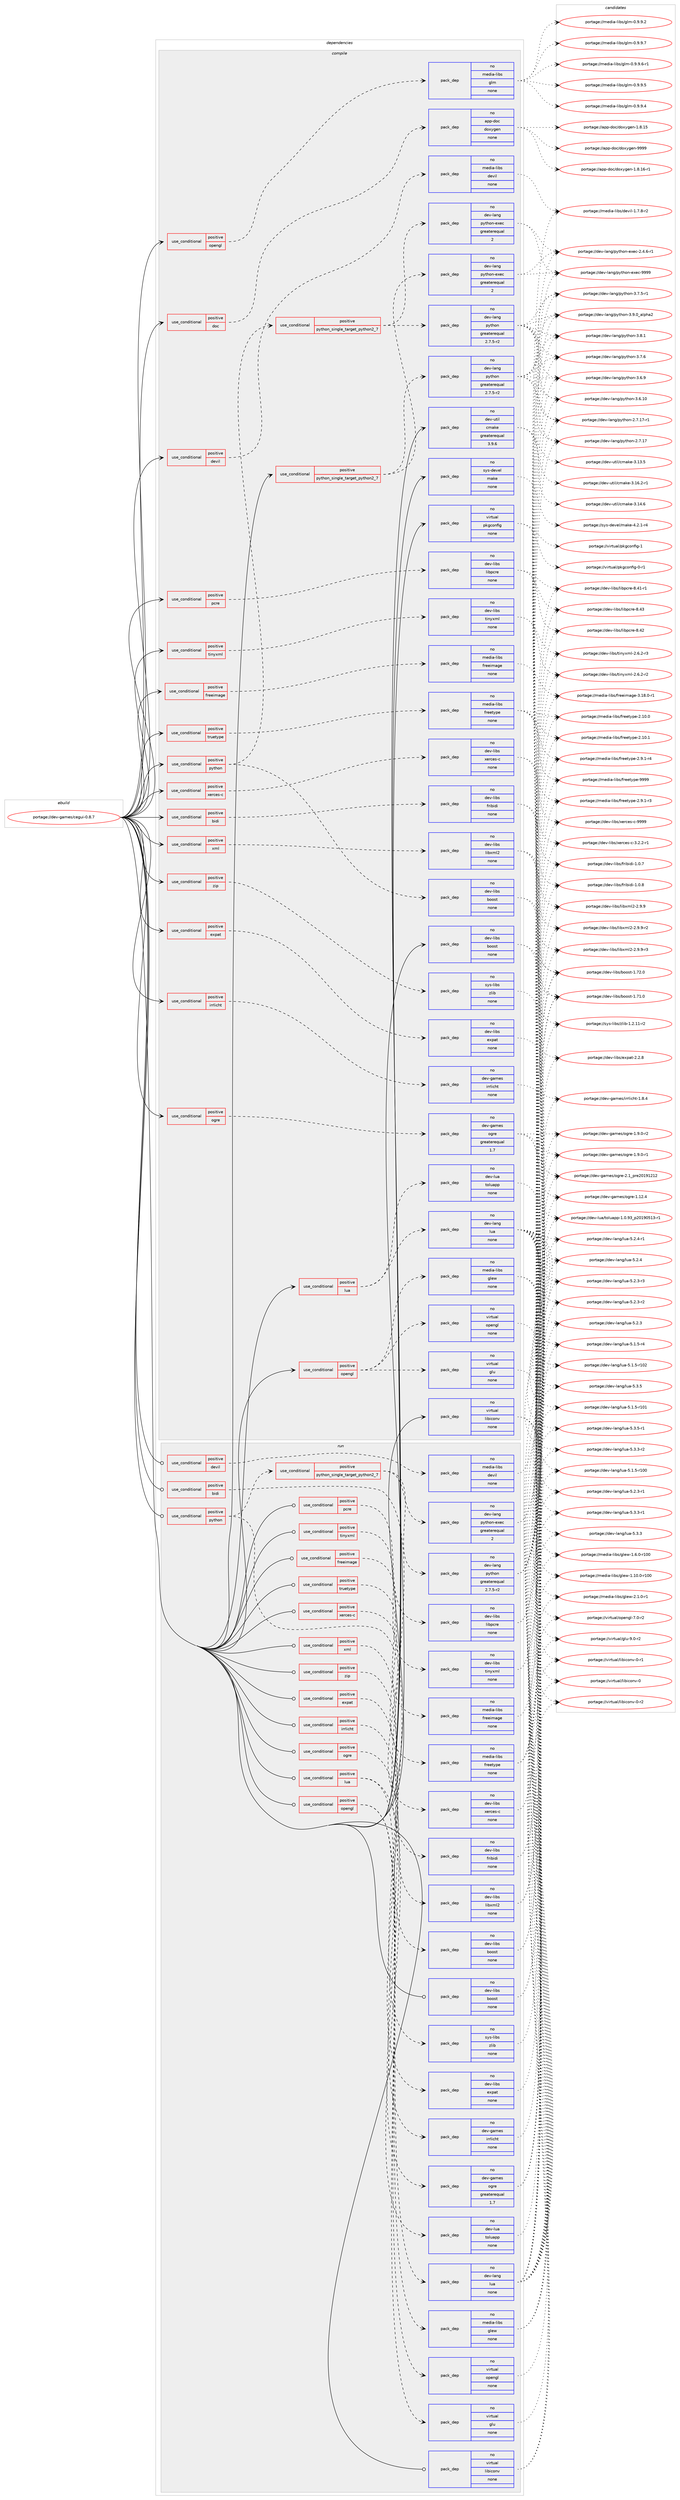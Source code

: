 digraph prolog {

# *************
# Graph options
# *************

newrank=true;
concentrate=true;
compound=true;
graph [rankdir=LR,fontname=Helvetica,fontsize=10,ranksep=1.5];#, ranksep=2.5, nodesep=0.2];
edge  [arrowhead=vee];
node  [fontname=Helvetica,fontsize=10];

# **********
# The ebuild
# **********

subgraph cluster_leftcol {
color=gray;
label=<<i>ebuild</i>>;
id [label="portage://dev-games/cegui-0.8.7", color=red, width=4, href="../dev-games/cegui-0.8.7.svg"];
}

# ****************
# The dependencies
# ****************

subgraph cluster_midcol {
color=gray;
label=<<i>dependencies</i>>;
subgraph cluster_compile {
fillcolor="#eeeeee";
style=filled;
label=<<i>compile</i>>;
subgraph cond135546 {
dependency574542 [label=<<TABLE BORDER="0" CELLBORDER="1" CELLSPACING="0" CELLPADDING="4"><TR><TD ROWSPAN="3" CELLPADDING="10">use_conditional</TD></TR><TR><TD>positive</TD></TR><TR><TD>bidi</TD></TR></TABLE>>, shape=none, color=red];
subgraph pack431849 {
dependency574543 [label=<<TABLE BORDER="0" CELLBORDER="1" CELLSPACING="0" CELLPADDING="4" WIDTH="220"><TR><TD ROWSPAN="6" CELLPADDING="30">pack_dep</TD></TR><TR><TD WIDTH="110">no</TD></TR><TR><TD>dev-libs</TD></TR><TR><TD>fribidi</TD></TR><TR><TD>none</TD></TR><TR><TD></TD></TR></TABLE>>, shape=none, color=blue];
}
dependency574542:e -> dependency574543:w [weight=20,style="dashed",arrowhead="vee"];
}
id:e -> dependency574542:w [weight=20,style="solid",arrowhead="vee"];
subgraph cond135547 {
dependency574544 [label=<<TABLE BORDER="0" CELLBORDER="1" CELLSPACING="0" CELLPADDING="4"><TR><TD ROWSPAN="3" CELLPADDING="10">use_conditional</TD></TR><TR><TD>positive</TD></TR><TR><TD>devil</TD></TR></TABLE>>, shape=none, color=red];
subgraph pack431850 {
dependency574545 [label=<<TABLE BORDER="0" CELLBORDER="1" CELLSPACING="0" CELLPADDING="4" WIDTH="220"><TR><TD ROWSPAN="6" CELLPADDING="30">pack_dep</TD></TR><TR><TD WIDTH="110">no</TD></TR><TR><TD>media-libs</TD></TR><TR><TD>devil</TD></TR><TR><TD>none</TD></TR><TR><TD></TD></TR></TABLE>>, shape=none, color=blue];
}
dependency574544:e -> dependency574545:w [weight=20,style="dashed",arrowhead="vee"];
}
id:e -> dependency574544:w [weight=20,style="solid",arrowhead="vee"];
subgraph cond135548 {
dependency574546 [label=<<TABLE BORDER="0" CELLBORDER="1" CELLSPACING="0" CELLPADDING="4"><TR><TD ROWSPAN="3" CELLPADDING="10">use_conditional</TD></TR><TR><TD>positive</TD></TR><TR><TD>doc</TD></TR></TABLE>>, shape=none, color=red];
subgraph pack431851 {
dependency574547 [label=<<TABLE BORDER="0" CELLBORDER="1" CELLSPACING="0" CELLPADDING="4" WIDTH="220"><TR><TD ROWSPAN="6" CELLPADDING="30">pack_dep</TD></TR><TR><TD WIDTH="110">no</TD></TR><TR><TD>app-doc</TD></TR><TR><TD>doxygen</TD></TR><TR><TD>none</TD></TR><TR><TD></TD></TR></TABLE>>, shape=none, color=blue];
}
dependency574546:e -> dependency574547:w [weight=20,style="dashed",arrowhead="vee"];
}
id:e -> dependency574546:w [weight=20,style="solid",arrowhead="vee"];
subgraph cond135549 {
dependency574548 [label=<<TABLE BORDER="0" CELLBORDER="1" CELLSPACING="0" CELLPADDING="4"><TR><TD ROWSPAN="3" CELLPADDING="10">use_conditional</TD></TR><TR><TD>positive</TD></TR><TR><TD>expat</TD></TR></TABLE>>, shape=none, color=red];
subgraph pack431852 {
dependency574549 [label=<<TABLE BORDER="0" CELLBORDER="1" CELLSPACING="0" CELLPADDING="4" WIDTH="220"><TR><TD ROWSPAN="6" CELLPADDING="30">pack_dep</TD></TR><TR><TD WIDTH="110">no</TD></TR><TR><TD>dev-libs</TD></TR><TR><TD>expat</TD></TR><TR><TD>none</TD></TR><TR><TD></TD></TR></TABLE>>, shape=none, color=blue];
}
dependency574548:e -> dependency574549:w [weight=20,style="dashed",arrowhead="vee"];
}
id:e -> dependency574548:w [weight=20,style="solid",arrowhead="vee"];
subgraph cond135550 {
dependency574550 [label=<<TABLE BORDER="0" CELLBORDER="1" CELLSPACING="0" CELLPADDING="4"><TR><TD ROWSPAN="3" CELLPADDING="10">use_conditional</TD></TR><TR><TD>positive</TD></TR><TR><TD>freeimage</TD></TR></TABLE>>, shape=none, color=red];
subgraph pack431853 {
dependency574551 [label=<<TABLE BORDER="0" CELLBORDER="1" CELLSPACING="0" CELLPADDING="4" WIDTH="220"><TR><TD ROWSPAN="6" CELLPADDING="30">pack_dep</TD></TR><TR><TD WIDTH="110">no</TD></TR><TR><TD>media-libs</TD></TR><TR><TD>freeimage</TD></TR><TR><TD>none</TD></TR><TR><TD></TD></TR></TABLE>>, shape=none, color=blue];
}
dependency574550:e -> dependency574551:w [weight=20,style="dashed",arrowhead="vee"];
}
id:e -> dependency574550:w [weight=20,style="solid",arrowhead="vee"];
subgraph cond135551 {
dependency574552 [label=<<TABLE BORDER="0" CELLBORDER="1" CELLSPACING="0" CELLPADDING="4"><TR><TD ROWSPAN="3" CELLPADDING="10">use_conditional</TD></TR><TR><TD>positive</TD></TR><TR><TD>irrlicht</TD></TR></TABLE>>, shape=none, color=red];
subgraph pack431854 {
dependency574553 [label=<<TABLE BORDER="0" CELLBORDER="1" CELLSPACING="0" CELLPADDING="4" WIDTH="220"><TR><TD ROWSPAN="6" CELLPADDING="30">pack_dep</TD></TR><TR><TD WIDTH="110">no</TD></TR><TR><TD>dev-games</TD></TR><TR><TD>irrlicht</TD></TR><TR><TD>none</TD></TR><TR><TD></TD></TR></TABLE>>, shape=none, color=blue];
}
dependency574552:e -> dependency574553:w [weight=20,style="dashed",arrowhead="vee"];
}
id:e -> dependency574552:w [weight=20,style="solid",arrowhead="vee"];
subgraph cond135552 {
dependency574554 [label=<<TABLE BORDER="0" CELLBORDER="1" CELLSPACING="0" CELLPADDING="4"><TR><TD ROWSPAN="3" CELLPADDING="10">use_conditional</TD></TR><TR><TD>positive</TD></TR><TR><TD>lua</TD></TR></TABLE>>, shape=none, color=red];
subgraph pack431855 {
dependency574555 [label=<<TABLE BORDER="0" CELLBORDER="1" CELLSPACING="0" CELLPADDING="4" WIDTH="220"><TR><TD ROWSPAN="6" CELLPADDING="30">pack_dep</TD></TR><TR><TD WIDTH="110">no</TD></TR><TR><TD>dev-lang</TD></TR><TR><TD>lua</TD></TR><TR><TD>none</TD></TR><TR><TD></TD></TR></TABLE>>, shape=none, color=blue];
}
dependency574554:e -> dependency574555:w [weight=20,style="dashed",arrowhead="vee"];
subgraph pack431856 {
dependency574556 [label=<<TABLE BORDER="0" CELLBORDER="1" CELLSPACING="0" CELLPADDING="4" WIDTH="220"><TR><TD ROWSPAN="6" CELLPADDING="30">pack_dep</TD></TR><TR><TD WIDTH="110">no</TD></TR><TR><TD>dev-lua</TD></TR><TR><TD>toluapp</TD></TR><TR><TD>none</TD></TR><TR><TD></TD></TR></TABLE>>, shape=none, color=blue];
}
dependency574554:e -> dependency574556:w [weight=20,style="dashed",arrowhead="vee"];
}
id:e -> dependency574554:w [weight=20,style="solid",arrowhead="vee"];
subgraph cond135553 {
dependency574557 [label=<<TABLE BORDER="0" CELLBORDER="1" CELLSPACING="0" CELLPADDING="4"><TR><TD ROWSPAN="3" CELLPADDING="10">use_conditional</TD></TR><TR><TD>positive</TD></TR><TR><TD>ogre</TD></TR></TABLE>>, shape=none, color=red];
subgraph pack431857 {
dependency574558 [label=<<TABLE BORDER="0" CELLBORDER="1" CELLSPACING="0" CELLPADDING="4" WIDTH="220"><TR><TD ROWSPAN="6" CELLPADDING="30">pack_dep</TD></TR><TR><TD WIDTH="110">no</TD></TR><TR><TD>dev-games</TD></TR><TR><TD>ogre</TD></TR><TR><TD>greaterequal</TD></TR><TR><TD>1.7</TD></TR></TABLE>>, shape=none, color=blue];
}
dependency574557:e -> dependency574558:w [weight=20,style="dashed",arrowhead="vee"];
}
id:e -> dependency574557:w [weight=20,style="solid",arrowhead="vee"];
subgraph cond135554 {
dependency574559 [label=<<TABLE BORDER="0" CELLBORDER="1" CELLSPACING="0" CELLPADDING="4"><TR><TD ROWSPAN="3" CELLPADDING="10">use_conditional</TD></TR><TR><TD>positive</TD></TR><TR><TD>opengl</TD></TR></TABLE>>, shape=none, color=red];
subgraph pack431858 {
dependency574560 [label=<<TABLE BORDER="0" CELLBORDER="1" CELLSPACING="0" CELLPADDING="4" WIDTH="220"><TR><TD ROWSPAN="6" CELLPADDING="30">pack_dep</TD></TR><TR><TD WIDTH="110">no</TD></TR><TR><TD>media-libs</TD></TR><TR><TD>glm</TD></TR><TR><TD>none</TD></TR><TR><TD></TD></TR></TABLE>>, shape=none, color=blue];
}
dependency574559:e -> dependency574560:w [weight=20,style="dashed",arrowhead="vee"];
}
id:e -> dependency574559:w [weight=20,style="solid",arrowhead="vee"];
subgraph cond135555 {
dependency574561 [label=<<TABLE BORDER="0" CELLBORDER="1" CELLSPACING="0" CELLPADDING="4"><TR><TD ROWSPAN="3" CELLPADDING="10">use_conditional</TD></TR><TR><TD>positive</TD></TR><TR><TD>opengl</TD></TR></TABLE>>, shape=none, color=red];
subgraph pack431859 {
dependency574562 [label=<<TABLE BORDER="0" CELLBORDER="1" CELLSPACING="0" CELLPADDING="4" WIDTH="220"><TR><TD ROWSPAN="6" CELLPADDING="30">pack_dep</TD></TR><TR><TD WIDTH="110">no</TD></TR><TR><TD>virtual</TD></TR><TR><TD>opengl</TD></TR><TR><TD>none</TD></TR><TR><TD></TD></TR></TABLE>>, shape=none, color=blue];
}
dependency574561:e -> dependency574562:w [weight=20,style="dashed",arrowhead="vee"];
subgraph pack431860 {
dependency574563 [label=<<TABLE BORDER="0" CELLBORDER="1" CELLSPACING="0" CELLPADDING="4" WIDTH="220"><TR><TD ROWSPAN="6" CELLPADDING="30">pack_dep</TD></TR><TR><TD WIDTH="110">no</TD></TR><TR><TD>virtual</TD></TR><TR><TD>glu</TD></TR><TR><TD>none</TD></TR><TR><TD></TD></TR></TABLE>>, shape=none, color=blue];
}
dependency574561:e -> dependency574563:w [weight=20,style="dashed",arrowhead="vee"];
subgraph pack431861 {
dependency574564 [label=<<TABLE BORDER="0" CELLBORDER="1" CELLSPACING="0" CELLPADDING="4" WIDTH="220"><TR><TD ROWSPAN="6" CELLPADDING="30">pack_dep</TD></TR><TR><TD WIDTH="110">no</TD></TR><TR><TD>media-libs</TD></TR><TR><TD>glew</TD></TR><TR><TD>none</TD></TR><TR><TD></TD></TR></TABLE>>, shape=none, color=blue];
}
dependency574561:e -> dependency574564:w [weight=20,style="dashed",arrowhead="vee"];
}
id:e -> dependency574561:w [weight=20,style="solid",arrowhead="vee"];
subgraph cond135556 {
dependency574565 [label=<<TABLE BORDER="0" CELLBORDER="1" CELLSPACING="0" CELLPADDING="4"><TR><TD ROWSPAN="3" CELLPADDING="10">use_conditional</TD></TR><TR><TD>positive</TD></TR><TR><TD>pcre</TD></TR></TABLE>>, shape=none, color=red];
subgraph pack431862 {
dependency574566 [label=<<TABLE BORDER="0" CELLBORDER="1" CELLSPACING="0" CELLPADDING="4" WIDTH="220"><TR><TD ROWSPAN="6" CELLPADDING="30">pack_dep</TD></TR><TR><TD WIDTH="110">no</TD></TR><TR><TD>dev-libs</TD></TR><TR><TD>libpcre</TD></TR><TR><TD>none</TD></TR><TR><TD></TD></TR></TABLE>>, shape=none, color=blue];
}
dependency574565:e -> dependency574566:w [weight=20,style="dashed",arrowhead="vee"];
}
id:e -> dependency574565:w [weight=20,style="solid",arrowhead="vee"];
subgraph cond135557 {
dependency574567 [label=<<TABLE BORDER="0" CELLBORDER="1" CELLSPACING="0" CELLPADDING="4"><TR><TD ROWSPAN="3" CELLPADDING="10">use_conditional</TD></TR><TR><TD>positive</TD></TR><TR><TD>python</TD></TR></TABLE>>, shape=none, color=red];
subgraph cond135558 {
dependency574568 [label=<<TABLE BORDER="0" CELLBORDER="1" CELLSPACING="0" CELLPADDING="4"><TR><TD ROWSPAN="3" CELLPADDING="10">use_conditional</TD></TR><TR><TD>positive</TD></TR><TR><TD>python_single_target_python2_7</TD></TR></TABLE>>, shape=none, color=red];
subgraph pack431863 {
dependency574569 [label=<<TABLE BORDER="0" CELLBORDER="1" CELLSPACING="0" CELLPADDING="4" WIDTH="220"><TR><TD ROWSPAN="6" CELLPADDING="30">pack_dep</TD></TR><TR><TD WIDTH="110">no</TD></TR><TR><TD>dev-lang</TD></TR><TR><TD>python</TD></TR><TR><TD>greaterequal</TD></TR><TR><TD>2.7.5-r2</TD></TR></TABLE>>, shape=none, color=blue];
}
dependency574568:e -> dependency574569:w [weight=20,style="dashed",arrowhead="vee"];
subgraph pack431864 {
dependency574570 [label=<<TABLE BORDER="0" CELLBORDER="1" CELLSPACING="0" CELLPADDING="4" WIDTH="220"><TR><TD ROWSPAN="6" CELLPADDING="30">pack_dep</TD></TR><TR><TD WIDTH="110">no</TD></TR><TR><TD>dev-lang</TD></TR><TR><TD>python-exec</TD></TR><TR><TD>greaterequal</TD></TR><TR><TD>2</TD></TR></TABLE>>, shape=none, color=blue];
}
dependency574568:e -> dependency574570:w [weight=20,style="dashed",arrowhead="vee"];
}
dependency574567:e -> dependency574568:w [weight=20,style="dashed",arrowhead="vee"];
subgraph pack431865 {
dependency574571 [label=<<TABLE BORDER="0" CELLBORDER="1" CELLSPACING="0" CELLPADDING="4" WIDTH="220"><TR><TD ROWSPAN="6" CELLPADDING="30">pack_dep</TD></TR><TR><TD WIDTH="110">no</TD></TR><TR><TD>dev-libs</TD></TR><TR><TD>boost</TD></TR><TR><TD>none</TD></TR><TR><TD></TD></TR></TABLE>>, shape=none, color=blue];
}
dependency574567:e -> dependency574571:w [weight=20,style="dashed",arrowhead="vee"];
}
id:e -> dependency574567:w [weight=20,style="solid",arrowhead="vee"];
subgraph cond135559 {
dependency574572 [label=<<TABLE BORDER="0" CELLBORDER="1" CELLSPACING="0" CELLPADDING="4"><TR><TD ROWSPAN="3" CELLPADDING="10">use_conditional</TD></TR><TR><TD>positive</TD></TR><TR><TD>python_single_target_python2_7</TD></TR></TABLE>>, shape=none, color=red];
subgraph pack431866 {
dependency574573 [label=<<TABLE BORDER="0" CELLBORDER="1" CELLSPACING="0" CELLPADDING="4" WIDTH="220"><TR><TD ROWSPAN="6" CELLPADDING="30">pack_dep</TD></TR><TR><TD WIDTH="110">no</TD></TR><TR><TD>dev-lang</TD></TR><TR><TD>python</TD></TR><TR><TD>greaterequal</TD></TR><TR><TD>2.7.5-r2</TD></TR></TABLE>>, shape=none, color=blue];
}
dependency574572:e -> dependency574573:w [weight=20,style="dashed",arrowhead="vee"];
subgraph pack431867 {
dependency574574 [label=<<TABLE BORDER="0" CELLBORDER="1" CELLSPACING="0" CELLPADDING="4" WIDTH="220"><TR><TD ROWSPAN="6" CELLPADDING="30">pack_dep</TD></TR><TR><TD WIDTH="110">no</TD></TR><TR><TD>dev-lang</TD></TR><TR><TD>python-exec</TD></TR><TR><TD>greaterequal</TD></TR><TR><TD>2</TD></TR></TABLE>>, shape=none, color=blue];
}
dependency574572:e -> dependency574574:w [weight=20,style="dashed",arrowhead="vee"];
}
id:e -> dependency574572:w [weight=20,style="solid",arrowhead="vee"];
subgraph cond135560 {
dependency574575 [label=<<TABLE BORDER="0" CELLBORDER="1" CELLSPACING="0" CELLPADDING="4"><TR><TD ROWSPAN="3" CELLPADDING="10">use_conditional</TD></TR><TR><TD>positive</TD></TR><TR><TD>tinyxml</TD></TR></TABLE>>, shape=none, color=red];
subgraph pack431868 {
dependency574576 [label=<<TABLE BORDER="0" CELLBORDER="1" CELLSPACING="0" CELLPADDING="4" WIDTH="220"><TR><TD ROWSPAN="6" CELLPADDING="30">pack_dep</TD></TR><TR><TD WIDTH="110">no</TD></TR><TR><TD>dev-libs</TD></TR><TR><TD>tinyxml</TD></TR><TR><TD>none</TD></TR><TR><TD></TD></TR></TABLE>>, shape=none, color=blue];
}
dependency574575:e -> dependency574576:w [weight=20,style="dashed",arrowhead="vee"];
}
id:e -> dependency574575:w [weight=20,style="solid",arrowhead="vee"];
subgraph cond135561 {
dependency574577 [label=<<TABLE BORDER="0" CELLBORDER="1" CELLSPACING="0" CELLPADDING="4"><TR><TD ROWSPAN="3" CELLPADDING="10">use_conditional</TD></TR><TR><TD>positive</TD></TR><TR><TD>truetype</TD></TR></TABLE>>, shape=none, color=red];
subgraph pack431869 {
dependency574578 [label=<<TABLE BORDER="0" CELLBORDER="1" CELLSPACING="0" CELLPADDING="4" WIDTH="220"><TR><TD ROWSPAN="6" CELLPADDING="30">pack_dep</TD></TR><TR><TD WIDTH="110">no</TD></TR><TR><TD>media-libs</TD></TR><TR><TD>freetype</TD></TR><TR><TD>none</TD></TR><TR><TD></TD></TR></TABLE>>, shape=none, color=blue];
}
dependency574577:e -> dependency574578:w [weight=20,style="dashed",arrowhead="vee"];
}
id:e -> dependency574577:w [weight=20,style="solid",arrowhead="vee"];
subgraph cond135562 {
dependency574579 [label=<<TABLE BORDER="0" CELLBORDER="1" CELLSPACING="0" CELLPADDING="4"><TR><TD ROWSPAN="3" CELLPADDING="10">use_conditional</TD></TR><TR><TD>positive</TD></TR><TR><TD>xerces-c</TD></TR></TABLE>>, shape=none, color=red];
subgraph pack431870 {
dependency574580 [label=<<TABLE BORDER="0" CELLBORDER="1" CELLSPACING="0" CELLPADDING="4" WIDTH="220"><TR><TD ROWSPAN="6" CELLPADDING="30">pack_dep</TD></TR><TR><TD WIDTH="110">no</TD></TR><TR><TD>dev-libs</TD></TR><TR><TD>xerces-c</TD></TR><TR><TD>none</TD></TR><TR><TD></TD></TR></TABLE>>, shape=none, color=blue];
}
dependency574579:e -> dependency574580:w [weight=20,style="dashed",arrowhead="vee"];
}
id:e -> dependency574579:w [weight=20,style="solid",arrowhead="vee"];
subgraph cond135563 {
dependency574581 [label=<<TABLE BORDER="0" CELLBORDER="1" CELLSPACING="0" CELLPADDING="4"><TR><TD ROWSPAN="3" CELLPADDING="10">use_conditional</TD></TR><TR><TD>positive</TD></TR><TR><TD>xml</TD></TR></TABLE>>, shape=none, color=red];
subgraph pack431871 {
dependency574582 [label=<<TABLE BORDER="0" CELLBORDER="1" CELLSPACING="0" CELLPADDING="4" WIDTH="220"><TR><TD ROWSPAN="6" CELLPADDING="30">pack_dep</TD></TR><TR><TD WIDTH="110">no</TD></TR><TR><TD>dev-libs</TD></TR><TR><TD>libxml2</TD></TR><TR><TD>none</TD></TR><TR><TD></TD></TR></TABLE>>, shape=none, color=blue];
}
dependency574581:e -> dependency574582:w [weight=20,style="dashed",arrowhead="vee"];
}
id:e -> dependency574581:w [weight=20,style="solid",arrowhead="vee"];
subgraph cond135564 {
dependency574583 [label=<<TABLE BORDER="0" CELLBORDER="1" CELLSPACING="0" CELLPADDING="4"><TR><TD ROWSPAN="3" CELLPADDING="10">use_conditional</TD></TR><TR><TD>positive</TD></TR><TR><TD>zip</TD></TR></TABLE>>, shape=none, color=red];
subgraph pack431872 {
dependency574584 [label=<<TABLE BORDER="0" CELLBORDER="1" CELLSPACING="0" CELLPADDING="4" WIDTH="220"><TR><TD ROWSPAN="6" CELLPADDING="30">pack_dep</TD></TR><TR><TD WIDTH="110">no</TD></TR><TR><TD>sys-libs</TD></TR><TR><TD>zlib</TD></TR><TR><TD>none</TD></TR><TR><TD></TD></TR></TABLE>>, shape=none, color=blue];
}
dependency574583:e -> dependency574584:w [weight=20,style="dashed",arrowhead="vee"];
}
id:e -> dependency574583:w [weight=20,style="solid",arrowhead="vee"];
subgraph pack431873 {
dependency574585 [label=<<TABLE BORDER="0" CELLBORDER="1" CELLSPACING="0" CELLPADDING="4" WIDTH="220"><TR><TD ROWSPAN="6" CELLPADDING="30">pack_dep</TD></TR><TR><TD WIDTH="110">no</TD></TR><TR><TD>dev-libs</TD></TR><TR><TD>boost</TD></TR><TR><TD>none</TD></TR><TR><TD></TD></TR></TABLE>>, shape=none, color=blue];
}
id:e -> dependency574585:w [weight=20,style="solid",arrowhead="vee"];
subgraph pack431874 {
dependency574586 [label=<<TABLE BORDER="0" CELLBORDER="1" CELLSPACING="0" CELLPADDING="4" WIDTH="220"><TR><TD ROWSPAN="6" CELLPADDING="30">pack_dep</TD></TR><TR><TD WIDTH="110">no</TD></TR><TR><TD>dev-util</TD></TR><TR><TD>cmake</TD></TR><TR><TD>greaterequal</TD></TR><TR><TD>3.9.6</TD></TR></TABLE>>, shape=none, color=blue];
}
id:e -> dependency574586:w [weight=20,style="solid",arrowhead="vee"];
subgraph pack431875 {
dependency574587 [label=<<TABLE BORDER="0" CELLBORDER="1" CELLSPACING="0" CELLPADDING="4" WIDTH="220"><TR><TD ROWSPAN="6" CELLPADDING="30">pack_dep</TD></TR><TR><TD WIDTH="110">no</TD></TR><TR><TD>sys-devel</TD></TR><TR><TD>make</TD></TR><TR><TD>none</TD></TR><TR><TD></TD></TR></TABLE>>, shape=none, color=blue];
}
id:e -> dependency574587:w [weight=20,style="solid",arrowhead="vee"];
subgraph pack431876 {
dependency574588 [label=<<TABLE BORDER="0" CELLBORDER="1" CELLSPACING="0" CELLPADDING="4" WIDTH="220"><TR><TD ROWSPAN="6" CELLPADDING="30">pack_dep</TD></TR><TR><TD WIDTH="110">no</TD></TR><TR><TD>virtual</TD></TR><TR><TD>libiconv</TD></TR><TR><TD>none</TD></TR><TR><TD></TD></TR></TABLE>>, shape=none, color=blue];
}
id:e -> dependency574588:w [weight=20,style="solid",arrowhead="vee"];
subgraph pack431877 {
dependency574589 [label=<<TABLE BORDER="0" CELLBORDER="1" CELLSPACING="0" CELLPADDING="4" WIDTH="220"><TR><TD ROWSPAN="6" CELLPADDING="30">pack_dep</TD></TR><TR><TD WIDTH="110">no</TD></TR><TR><TD>virtual</TD></TR><TR><TD>pkgconfig</TD></TR><TR><TD>none</TD></TR><TR><TD></TD></TR></TABLE>>, shape=none, color=blue];
}
id:e -> dependency574589:w [weight=20,style="solid",arrowhead="vee"];
}
subgraph cluster_compileandrun {
fillcolor="#eeeeee";
style=filled;
label=<<i>compile and run</i>>;
}
subgraph cluster_run {
fillcolor="#eeeeee";
style=filled;
label=<<i>run</i>>;
subgraph cond135565 {
dependency574590 [label=<<TABLE BORDER="0" CELLBORDER="1" CELLSPACING="0" CELLPADDING="4"><TR><TD ROWSPAN="3" CELLPADDING="10">use_conditional</TD></TR><TR><TD>positive</TD></TR><TR><TD>bidi</TD></TR></TABLE>>, shape=none, color=red];
subgraph pack431878 {
dependency574591 [label=<<TABLE BORDER="0" CELLBORDER="1" CELLSPACING="0" CELLPADDING="4" WIDTH="220"><TR><TD ROWSPAN="6" CELLPADDING="30">pack_dep</TD></TR><TR><TD WIDTH="110">no</TD></TR><TR><TD>dev-libs</TD></TR><TR><TD>fribidi</TD></TR><TR><TD>none</TD></TR><TR><TD></TD></TR></TABLE>>, shape=none, color=blue];
}
dependency574590:e -> dependency574591:w [weight=20,style="dashed",arrowhead="vee"];
}
id:e -> dependency574590:w [weight=20,style="solid",arrowhead="odot"];
subgraph cond135566 {
dependency574592 [label=<<TABLE BORDER="0" CELLBORDER="1" CELLSPACING="0" CELLPADDING="4"><TR><TD ROWSPAN="3" CELLPADDING="10">use_conditional</TD></TR><TR><TD>positive</TD></TR><TR><TD>devil</TD></TR></TABLE>>, shape=none, color=red];
subgraph pack431879 {
dependency574593 [label=<<TABLE BORDER="0" CELLBORDER="1" CELLSPACING="0" CELLPADDING="4" WIDTH="220"><TR><TD ROWSPAN="6" CELLPADDING="30">pack_dep</TD></TR><TR><TD WIDTH="110">no</TD></TR><TR><TD>media-libs</TD></TR><TR><TD>devil</TD></TR><TR><TD>none</TD></TR><TR><TD></TD></TR></TABLE>>, shape=none, color=blue];
}
dependency574592:e -> dependency574593:w [weight=20,style="dashed",arrowhead="vee"];
}
id:e -> dependency574592:w [weight=20,style="solid",arrowhead="odot"];
subgraph cond135567 {
dependency574594 [label=<<TABLE BORDER="0" CELLBORDER="1" CELLSPACING="0" CELLPADDING="4"><TR><TD ROWSPAN="3" CELLPADDING="10">use_conditional</TD></TR><TR><TD>positive</TD></TR><TR><TD>expat</TD></TR></TABLE>>, shape=none, color=red];
subgraph pack431880 {
dependency574595 [label=<<TABLE BORDER="0" CELLBORDER="1" CELLSPACING="0" CELLPADDING="4" WIDTH="220"><TR><TD ROWSPAN="6" CELLPADDING="30">pack_dep</TD></TR><TR><TD WIDTH="110">no</TD></TR><TR><TD>dev-libs</TD></TR><TR><TD>expat</TD></TR><TR><TD>none</TD></TR><TR><TD></TD></TR></TABLE>>, shape=none, color=blue];
}
dependency574594:e -> dependency574595:w [weight=20,style="dashed",arrowhead="vee"];
}
id:e -> dependency574594:w [weight=20,style="solid",arrowhead="odot"];
subgraph cond135568 {
dependency574596 [label=<<TABLE BORDER="0" CELLBORDER="1" CELLSPACING="0" CELLPADDING="4"><TR><TD ROWSPAN="3" CELLPADDING="10">use_conditional</TD></TR><TR><TD>positive</TD></TR><TR><TD>freeimage</TD></TR></TABLE>>, shape=none, color=red];
subgraph pack431881 {
dependency574597 [label=<<TABLE BORDER="0" CELLBORDER="1" CELLSPACING="0" CELLPADDING="4" WIDTH="220"><TR><TD ROWSPAN="6" CELLPADDING="30">pack_dep</TD></TR><TR><TD WIDTH="110">no</TD></TR><TR><TD>media-libs</TD></TR><TR><TD>freeimage</TD></TR><TR><TD>none</TD></TR><TR><TD></TD></TR></TABLE>>, shape=none, color=blue];
}
dependency574596:e -> dependency574597:w [weight=20,style="dashed",arrowhead="vee"];
}
id:e -> dependency574596:w [weight=20,style="solid",arrowhead="odot"];
subgraph cond135569 {
dependency574598 [label=<<TABLE BORDER="0" CELLBORDER="1" CELLSPACING="0" CELLPADDING="4"><TR><TD ROWSPAN="3" CELLPADDING="10">use_conditional</TD></TR><TR><TD>positive</TD></TR><TR><TD>irrlicht</TD></TR></TABLE>>, shape=none, color=red];
subgraph pack431882 {
dependency574599 [label=<<TABLE BORDER="0" CELLBORDER="1" CELLSPACING="0" CELLPADDING="4" WIDTH="220"><TR><TD ROWSPAN="6" CELLPADDING="30">pack_dep</TD></TR><TR><TD WIDTH="110">no</TD></TR><TR><TD>dev-games</TD></TR><TR><TD>irrlicht</TD></TR><TR><TD>none</TD></TR><TR><TD></TD></TR></TABLE>>, shape=none, color=blue];
}
dependency574598:e -> dependency574599:w [weight=20,style="dashed",arrowhead="vee"];
}
id:e -> dependency574598:w [weight=20,style="solid",arrowhead="odot"];
subgraph cond135570 {
dependency574600 [label=<<TABLE BORDER="0" CELLBORDER="1" CELLSPACING="0" CELLPADDING="4"><TR><TD ROWSPAN="3" CELLPADDING="10">use_conditional</TD></TR><TR><TD>positive</TD></TR><TR><TD>lua</TD></TR></TABLE>>, shape=none, color=red];
subgraph pack431883 {
dependency574601 [label=<<TABLE BORDER="0" CELLBORDER="1" CELLSPACING="0" CELLPADDING="4" WIDTH="220"><TR><TD ROWSPAN="6" CELLPADDING="30">pack_dep</TD></TR><TR><TD WIDTH="110">no</TD></TR><TR><TD>dev-lang</TD></TR><TR><TD>lua</TD></TR><TR><TD>none</TD></TR><TR><TD></TD></TR></TABLE>>, shape=none, color=blue];
}
dependency574600:e -> dependency574601:w [weight=20,style="dashed",arrowhead="vee"];
subgraph pack431884 {
dependency574602 [label=<<TABLE BORDER="0" CELLBORDER="1" CELLSPACING="0" CELLPADDING="4" WIDTH="220"><TR><TD ROWSPAN="6" CELLPADDING="30">pack_dep</TD></TR><TR><TD WIDTH="110">no</TD></TR><TR><TD>dev-lua</TD></TR><TR><TD>toluapp</TD></TR><TR><TD>none</TD></TR><TR><TD></TD></TR></TABLE>>, shape=none, color=blue];
}
dependency574600:e -> dependency574602:w [weight=20,style="dashed",arrowhead="vee"];
}
id:e -> dependency574600:w [weight=20,style="solid",arrowhead="odot"];
subgraph cond135571 {
dependency574603 [label=<<TABLE BORDER="0" CELLBORDER="1" CELLSPACING="0" CELLPADDING="4"><TR><TD ROWSPAN="3" CELLPADDING="10">use_conditional</TD></TR><TR><TD>positive</TD></TR><TR><TD>ogre</TD></TR></TABLE>>, shape=none, color=red];
subgraph pack431885 {
dependency574604 [label=<<TABLE BORDER="0" CELLBORDER="1" CELLSPACING="0" CELLPADDING="4" WIDTH="220"><TR><TD ROWSPAN="6" CELLPADDING="30">pack_dep</TD></TR><TR><TD WIDTH="110">no</TD></TR><TR><TD>dev-games</TD></TR><TR><TD>ogre</TD></TR><TR><TD>greaterequal</TD></TR><TR><TD>1.7</TD></TR></TABLE>>, shape=none, color=blue];
}
dependency574603:e -> dependency574604:w [weight=20,style="dashed",arrowhead="vee"];
}
id:e -> dependency574603:w [weight=20,style="solid",arrowhead="odot"];
subgraph cond135572 {
dependency574605 [label=<<TABLE BORDER="0" CELLBORDER="1" CELLSPACING="0" CELLPADDING="4"><TR><TD ROWSPAN="3" CELLPADDING="10">use_conditional</TD></TR><TR><TD>positive</TD></TR><TR><TD>opengl</TD></TR></TABLE>>, shape=none, color=red];
subgraph pack431886 {
dependency574606 [label=<<TABLE BORDER="0" CELLBORDER="1" CELLSPACING="0" CELLPADDING="4" WIDTH="220"><TR><TD ROWSPAN="6" CELLPADDING="30">pack_dep</TD></TR><TR><TD WIDTH="110">no</TD></TR><TR><TD>virtual</TD></TR><TR><TD>opengl</TD></TR><TR><TD>none</TD></TR><TR><TD></TD></TR></TABLE>>, shape=none, color=blue];
}
dependency574605:e -> dependency574606:w [weight=20,style="dashed",arrowhead="vee"];
subgraph pack431887 {
dependency574607 [label=<<TABLE BORDER="0" CELLBORDER="1" CELLSPACING="0" CELLPADDING="4" WIDTH="220"><TR><TD ROWSPAN="6" CELLPADDING="30">pack_dep</TD></TR><TR><TD WIDTH="110">no</TD></TR><TR><TD>virtual</TD></TR><TR><TD>glu</TD></TR><TR><TD>none</TD></TR><TR><TD></TD></TR></TABLE>>, shape=none, color=blue];
}
dependency574605:e -> dependency574607:w [weight=20,style="dashed",arrowhead="vee"];
subgraph pack431888 {
dependency574608 [label=<<TABLE BORDER="0" CELLBORDER="1" CELLSPACING="0" CELLPADDING="4" WIDTH="220"><TR><TD ROWSPAN="6" CELLPADDING="30">pack_dep</TD></TR><TR><TD WIDTH="110">no</TD></TR><TR><TD>media-libs</TD></TR><TR><TD>glew</TD></TR><TR><TD>none</TD></TR><TR><TD></TD></TR></TABLE>>, shape=none, color=blue];
}
dependency574605:e -> dependency574608:w [weight=20,style="dashed",arrowhead="vee"];
}
id:e -> dependency574605:w [weight=20,style="solid",arrowhead="odot"];
subgraph cond135573 {
dependency574609 [label=<<TABLE BORDER="0" CELLBORDER="1" CELLSPACING="0" CELLPADDING="4"><TR><TD ROWSPAN="3" CELLPADDING="10">use_conditional</TD></TR><TR><TD>positive</TD></TR><TR><TD>pcre</TD></TR></TABLE>>, shape=none, color=red];
subgraph pack431889 {
dependency574610 [label=<<TABLE BORDER="0" CELLBORDER="1" CELLSPACING="0" CELLPADDING="4" WIDTH="220"><TR><TD ROWSPAN="6" CELLPADDING="30">pack_dep</TD></TR><TR><TD WIDTH="110">no</TD></TR><TR><TD>dev-libs</TD></TR><TR><TD>libpcre</TD></TR><TR><TD>none</TD></TR><TR><TD></TD></TR></TABLE>>, shape=none, color=blue];
}
dependency574609:e -> dependency574610:w [weight=20,style="dashed",arrowhead="vee"];
}
id:e -> dependency574609:w [weight=20,style="solid",arrowhead="odot"];
subgraph cond135574 {
dependency574611 [label=<<TABLE BORDER="0" CELLBORDER="1" CELLSPACING="0" CELLPADDING="4"><TR><TD ROWSPAN="3" CELLPADDING="10">use_conditional</TD></TR><TR><TD>positive</TD></TR><TR><TD>python</TD></TR></TABLE>>, shape=none, color=red];
subgraph cond135575 {
dependency574612 [label=<<TABLE BORDER="0" CELLBORDER="1" CELLSPACING="0" CELLPADDING="4"><TR><TD ROWSPAN="3" CELLPADDING="10">use_conditional</TD></TR><TR><TD>positive</TD></TR><TR><TD>python_single_target_python2_7</TD></TR></TABLE>>, shape=none, color=red];
subgraph pack431890 {
dependency574613 [label=<<TABLE BORDER="0" CELLBORDER="1" CELLSPACING="0" CELLPADDING="4" WIDTH="220"><TR><TD ROWSPAN="6" CELLPADDING="30">pack_dep</TD></TR><TR><TD WIDTH="110">no</TD></TR><TR><TD>dev-lang</TD></TR><TR><TD>python</TD></TR><TR><TD>greaterequal</TD></TR><TR><TD>2.7.5-r2</TD></TR></TABLE>>, shape=none, color=blue];
}
dependency574612:e -> dependency574613:w [weight=20,style="dashed",arrowhead="vee"];
subgraph pack431891 {
dependency574614 [label=<<TABLE BORDER="0" CELLBORDER="1" CELLSPACING="0" CELLPADDING="4" WIDTH="220"><TR><TD ROWSPAN="6" CELLPADDING="30">pack_dep</TD></TR><TR><TD WIDTH="110">no</TD></TR><TR><TD>dev-lang</TD></TR><TR><TD>python-exec</TD></TR><TR><TD>greaterequal</TD></TR><TR><TD>2</TD></TR></TABLE>>, shape=none, color=blue];
}
dependency574612:e -> dependency574614:w [weight=20,style="dashed",arrowhead="vee"];
}
dependency574611:e -> dependency574612:w [weight=20,style="dashed",arrowhead="vee"];
subgraph pack431892 {
dependency574615 [label=<<TABLE BORDER="0" CELLBORDER="1" CELLSPACING="0" CELLPADDING="4" WIDTH="220"><TR><TD ROWSPAN="6" CELLPADDING="30">pack_dep</TD></TR><TR><TD WIDTH="110">no</TD></TR><TR><TD>dev-libs</TD></TR><TR><TD>boost</TD></TR><TR><TD>none</TD></TR><TR><TD></TD></TR></TABLE>>, shape=none, color=blue];
}
dependency574611:e -> dependency574615:w [weight=20,style="dashed",arrowhead="vee"];
}
id:e -> dependency574611:w [weight=20,style="solid",arrowhead="odot"];
subgraph cond135576 {
dependency574616 [label=<<TABLE BORDER="0" CELLBORDER="1" CELLSPACING="0" CELLPADDING="4"><TR><TD ROWSPAN="3" CELLPADDING="10">use_conditional</TD></TR><TR><TD>positive</TD></TR><TR><TD>tinyxml</TD></TR></TABLE>>, shape=none, color=red];
subgraph pack431893 {
dependency574617 [label=<<TABLE BORDER="0" CELLBORDER="1" CELLSPACING="0" CELLPADDING="4" WIDTH="220"><TR><TD ROWSPAN="6" CELLPADDING="30">pack_dep</TD></TR><TR><TD WIDTH="110">no</TD></TR><TR><TD>dev-libs</TD></TR><TR><TD>tinyxml</TD></TR><TR><TD>none</TD></TR><TR><TD></TD></TR></TABLE>>, shape=none, color=blue];
}
dependency574616:e -> dependency574617:w [weight=20,style="dashed",arrowhead="vee"];
}
id:e -> dependency574616:w [weight=20,style="solid",arrowhead="odot"];
subgraph cond135577 {
dependency574618 [label=<<TABLE BORDER="0" CELLBORDER="1" CELLSPACING="0" CELLPADDING="4"><TR><TD ROWSPAN="3" CELLPADDING="10">use_conditional</TD></TR><TR><TD>positive</TD></TR><TR><TD>truetype</TD></TR></TABLE>>, shape=none, color=red];
subgraph pack431894 {
dependency574619 [label=<<TABLE BORDER="0" CELLBORDER="1" CELLSPACING="0" CELLPADDING="4" WIDTH="220"><TR><TD ROWSPAN="6" CELLPADDING="30">pack_dep</TD></TR><TR><TD WIDTH="110">no</TD></TR><TR><TD>media-libs</TD></TR><TR><TD>freetype</TD></TR><TR><TD>none</TD></TR><TR><TD></TD></TR></TABLE>>, shape=none, color=blue];
}
dependency574618:e -> dependency574619:w [weight=20,style="dashed",arrowhead="vee"];
}
id:e -> dependency574618:w [weight=20,style="solid",arrowhead="odot"];
subgraph cond135578 {
dependency574620 [label=<<TABLE BORDER="0" CELLBORDER="1" CELLSPACING="0" CELLPADDING="4"><TR><TD ROWSPAN="3" CELLPADDING="10">use_conditional</TD></TR><TR><TD>positive</TD></TR><TR><TD>xerces-c</TD></TR></TABLE>>, shape=none, color=red];
subgraph pack431895 {
dependency574621 [label=<<TABLE BORDER="0" CELLBORDER="1" CELLSPACING="0" CELLPADDING="4" WIDTH="220"><TR><TD ROWSPAN="6" CELLPADDING="30">pack_dep</TD></TR><TR><TD WIDTH="110">no</TD></TR><TR><TD>dev-libs</TD></TR><TR><TD>xerces-c</TD></TR><TR><TD>none</TD></TR><TR><TD></TD></TR></TABLE>>, shape=none, color=blue];
}
dependency574620:e -> dependency574621:w [weight=20,style="dashed",arrowhead="vee"];
}
id:e -> dependency574620:w [weight=20,style="solid",arrowhead="odot"];
subgraph cond135579 {
dependency574622 [label=<<TABLE BORDER="0" CELLBORDER="1" CELLSPACING="0" CELLPADDING="4"><TR><TD ROWSPAN="3" CELLPADDING="10">use_conditional</TD></TR><TR><TD>positive</TD></TR><TR><TD>xml</TD></TR></TABLE>>, shape=none, color=red];
subgraph pack431896 {
dependency574623 [label=<<TABLE BORDER="0" CELLBORDER="1" CELLSPACING="0" CELLPADDING="4" WIDTH="220"><TR><TD ROWSPAN="6" CELLPADDING="30">pack_dep</TD></TR><TR><TD WIDTH="110">no</TD></TR><TR><TD>dev-libs</TD></TR><TR><TD>libxml2</TD></TR><TR><TD>none</TD></TR><TR><TD></TD></TR></TABLE>>, shape=none, color=blue];
}
dependency574622:e -> dependency574623:w [weight=20,style="dashed",arrowhead="vee"];
}
id:e -> dependency574622:w [weight=20,style="solid",arrowhead="odot"];
subgraph cond135580 {
dependency574624 [label=<<TABLE BORDER="0" CELLBORDER="1" CELLSPACING="0" CELLPADDING="4"><TR><TD ROWSPAN="3" CELLPADDING="10">use_conditional</TD></TR><TR><TD>positive</TD></TR><TR><TD>zip</TD></TR></TABLE>>, shape=none, color=red];
subgraph pack431897 {
dependency574625 [label=<<TABLE BORDER="0" CELLBORDER="1" CELLSPACING="0" CELLPADDING="4" WIDTH="220"><TR><TD ROWSPAN="6" CELLPADDING="30">pack_dep</TD></TR><TR><TD WIDTH="110">no</TD></TR><TR><TD>sys-libs</TD></TR><TR><TD>zlib</TD></TR><TR><TD>none</TD></TR><TR><TD></TD></TR></TABLE>>, shape=none, color=blue];
}
dependency574624:e -> dependency574625:w [weight=20,style="dashed",arrowhead="vee"];
}
id:e -> dependency574624:w [weight=20,style="solid",arrowhead="odot"];
subgraph pack431898 {
dependency574626 [label=<<TABLE BORDER="0" CELLBORDER="1" CELLSPACING="0" CELLPADDING="4" WIDTH="220"><TR><TD ROWSPAN="6" CELLPADDING="30">pack_dep</TD></TR><TR><TD WIDTH="110">no</TD></TR><TR><TD>dev-libs</TD></TR><TR><TD>boost</TD></TR><TR><TD>none</TD></TR><TR><TD></TD></TR></TABLE>>, shape=none, color=blue];
}
id:e -> dependency574626:w [weight=20,style="solid",arrowhead="odot"];
subgraph pack431899 {
dependency574627 [label=<<TABLE BORDER="0" CELLBORDER="1" CELLSPACING="0" CELLPADDING="4" WIDTH="220"><TR><TD ROWSPAN="6" CELLPADDING="30">pack_dep</TD></TR><TR><TD WIDTH="110">no</TD></TR><TR><TD>virtual</TD></TR><TR><TD>libiconv</TD></TR><TR><TD>none</TD></TR><TR><TD></TD></TR></TABLE>>, shape=none, color=blue];
}
id:e -> dependency574627:w [weight=20,style="solid",arrowhead="odot"];
}
}

# **************
# The candidates
# **************

subgraph cluster_choices {
rank=same;
color=gray;
label=<<i>candidates</i>>;

subgraph choice431849 {
color=black;
nodesep=1;
choice10010111845108105981154710211410598105100105454946484656 [label="portage://dev-libs/fribidi-1.0.8", color=red, width=4,href="../dev-libs/fribidi-1.0.8.svg"];
choice10010111845108105981154710211410598105100105454946484655 [label="portage://dev-libs/fribidi-1.0.7", color=red, width=4,href="../dev-libs/fribidi-1.0.7.svg"];
dependency574543:e -> choice10010111845108105981154710211410598105100105454946484656:w [style=dotted,weight="100"];
dependency574543:e -> choice10010111845108105981154710211410598105100105454946484655:w [style=dotted,weight="100"];
}
subgraph choice431850 {
color=black;
nodesep=1;
choice109101100105974510810598115471001011181051084549465546564511450 [label="portage://media-libs/devil-1.7.8-r2", color=red, width=4,href="../media-libs/devil-1.7.8-r2.svg"];
dependency574545:e -> choice109101100105974510810598115471001011181051084549465546564511450:w [style=dotted,weight="100"];
}
subgraph choice431851 {
color=black;
nodesep=1;
choice971121124510011199471001111201211031011104557575757 [label="portage://app-doc/doxygen-9999", color=red, width=4,href="../app-doc/doxygen-9999.svg"];
choice97112112451001119947100111120121103101110454946564649544511449 [label="portage://app-doc/doxygen-1.8.16-r1", color=red, width=4,href="../app-doc/doxygen-1.8.16-r1.svg"];
choice9711211245100111994710011112012110310111045494656464953 [label="portage://app-doc/doxygen-1.8.15", color=red, width=4,href="../app-doc/doxygen-1.8.15.svg"];
dependency574547:e -> choice971121124510011199471001111201211031011104557575757:w [style=dotted,weight="100"];
dependency574547:e -> choice97112112451001119947100111120121103101110454946564649544511449:w [style=dotted,weight="100"];
dependency574547:e -> choice9711211245100111994710011112012110310111045494656464953:w [style=dotted,weight="100"];
}
subgraph choice431852 {
color=black;
nodesep=1;
choice10010111845108105981154710112011297116455046504656 [label="portage://dev-libs/expat-2.2.8", color=red, width=4,href="../dev-libs/expat-2.2.8.svg"];
dependency574549:e -> choice10010111845108105981154710112011297116455046504656:w [style=dotted,weight="100"];
}
subgraph choice431853 {
color=black;
nodesep=1;
choice1091011001059745108105981154710211410110110510997103101455146495646484511449 [label="portage://media-libs/freeimage-3.18.0-r1", color=red, width=4,href="../media-libs/freeimage-3.18.0-r1.svg"];
dependency574551:e -> choice1091011001059745108105981154710211410110110510997103101455146495646484511449:w [style=dotted,weight="100"];
}
subgraph choice431854 {
color=black;
nodesep=1;
choice10010111845103971091011154710511411410810599104116454946564652 [label="portage://dev-games/irrlicht-1.8.4", color=red, width=4,href="../dev-games/irrlicht-1.8.4.svg"];
dependency574553:e -> choice10010111845103971091011154710511411410810599104116454946564652:w [style=dotted,weight="100"];
}
subgraph choice431855 {
color=black;
nodesep=1;
choice100101118451089711010347108117974553465146534511449 [label="portage://dev-lang/lua-5.3.5-r1", color=red, width=4,href="../dev-lang/lua-5.3.5-r1.svg"];
choice10010111845108971101034710811797455346514653 [label="portage://dev-lang/lua-5.3.5", color=red, width=4,href="../dev-lang/lua-5.3.5.svg"];
choice100101118451089711010347108117974553465146514511450 [label="portage://dev-lang/lua-5.3.3-r2", color=red, width=4,href="../dev-lang/lua-5.3.3-r2.svg"];
choice100101118451089711010347108117974553465146514511449 [label="portage://dev-lang/lua-5.3.3-r1", color=red, width=4,href="../dev-lang/lua-5.3.3-r1.svg"];
choice10010111845108971101034710811797455346514651 [label="portage://dev-lang/lua-5.3.3", color=red, width=4,href="../dev-lang/lua-5.3.3.svg"];
choice100101118451089711010347108117974553465046524511449 [label="portage://dev-lang/lua-5.2.4-r1", color=red, width=4,href="../dev-lang/lua-5.2.4-r1.svg"];
choice10010111845108971101034710811797455346504652 [label="portage://dev-lang/lua-5.2.4", color=red, width=4,href="../dev-lang/lua-5.2.4.svg"];
choice100101118451089711010347108117974553465046514511451 [label="portage://dev-lang/lua-5.2.3-r3", color=red, width=4,href="../dev-lang/lua-5.2.3-r3.svg"];
choice100101118451089711010347108117974553465046514511450 [label="portage://dev-lang/lua-5.2.3-r2", color=red, width=4,href="../dev-lang/lua-5.2.3-r2.svg"];
choice100101118451089711010347108117974553465046514511449 [label="portage://dev-lang/lua-5.2.3-r1", color=red, width=4,href="../dev-lang/lua-5.2.3-r1.svg"];
choice10010111845108971101034710811797455346504651 [label="portage://dev-lang/lua-5.2.3", color=red, width=4,href="../dev-lang/lua-5.2.3.svg"];
choice100101118451089711010347108117974553464946534511452 [label="portage://dev-lang/lua-5.1.5-r4", color=red, width=4,href="../dev-lang/lua-5.1.5-r4.svg"];
choice1001011184510897110103471081179745534649465345114494850 [label="portage://dev-lang/lua-5.1.5-r102", color=red, width=4,href="../dev-lang/lua-5.1.5-r102.svg"];
choice1001011184510897110103471081179745534649465345114494849 [label="portage://dev-lang/lua-5.1.5-r101", color=red, width=4,href="../dev-lang/lua-5.1.5-r101.svg"];
choice1001011184510897110103471081179745534649465345114494848 [label="portage://dev-lang/lua-5.1.5-r100", color=red, width=4,href="../dev-lang/lua-5.1.5-r100.svg"];
dependency574555:e -> choice100101118451089711010347108117974553465146534511449:w [style=dotted,weight="100"];
dependency574555:e -> choice10010111845108971101034710811797455346514653:w [style=dotted,weight="100"];
dependency574555:e -> choice100101118451089711010347108117974553465146514511450:w [style=dotted,weight="100"];
dependency574555:e -> choice100101118451089711010347108117974553465146514511449:w [style=dotted,weight="100"];
dependency574555:e -> choice10010111845108971101034710811797455346514651:w [style=dotted,weight="100"];
dependency574555:e -> choice100101118451089711010347108117974553465046524511449:w [style=dotted,weight="100"];
dependency574555:e -> choice10010111845108971101034710811797455346504652:w [style=dotted,weight="100"];
dependency574555:e -> choice100101118451089711010347108117974553465046514511451:w [style=dotted,weight="100"];
dependency574555:e -> choice100101118451089711010347108117974553465046514511450:w [style=dotted,weight="100"];
dependency574555:e -> choice100101118451089711010347108117974553465046514511449:w [style=dotted,weight="100"];
dependency574555:e -> choice10010111845108971101034710811797455346504651:w [style=dotted,weight="100"];
dependency574555:e -> choice100101118451089711010347108117974553464946534511452:w [style=dotted,weight="100"];
dependency574555:e -> choice1001011184510897110103471081179745534649465345114494850:w [style=dotted,weight="100"];
dependency574555:e -> choice1001011184510897110103471081179745534649465345114494849:w [style=dotted,weight="100"];
dependency574555:e -> choice1001011184510897110103471081179745534649465345114494848:w [style=dotted,weight="100"];
}
subgraph choice431856 {
color=black;
nodesep=1;
choice10010111845108117974711611110811797112112454946484657519511250484957485349514511449 [label="portage://dev-lua/toluapp-1.0.93_p20190513-r1", color=red, width=4,href="../dev-lua/toluapp-1.0.93_p20190513-r1.svg"];
dependency574556:e -> choice10010111845108117974711611110811797112112454946484657519511250484957485349514511449:w [style=dotted,weight="100"];
}
subgraph choice431857 {
color=black;
nodesep=1;
choice10010111845103971091011154711110311410145504649951121141015048495749504950 [label="portage://dev-games/ogre-2.1_pre20191212", color=red, width=4,href="../dev-games/ogre-2.1_pre20191212.svg"];
choice1001011184510397109101115471111031141014549465746484511450 [label="portage://dev-games/ogre-1.9.0-r2", color=red, width=4,href="../dev-games/ogre-1.9.0-r2.svg"];
choice1001011184510397109101115471111031141014549465746484511449 [label="portage://dev-games/ogre-1.9.0-r1", color=red, width=4,href="../dev-games/ogre-1.9.0-r1.svg"];
choice10010111845103971091011154711110311410145494649504652 [label="portage://dev-games/ogre-1.12.4", color=red, width=4,href="../dev-games/ogre-1.12.4.svg"];
dependency574558:e -> choice10010111845103971091011154711110311410145504649951121141015048495749504950:w [style=dotted,weight="100"];
dependency574558:e -> choice1001011184510397109101115471111031141014549465746484511450:w [style=dotted,weight="100"];
dependency574558:e -> choice1001011184510397109101115471111031141014549465746484511449:w [style=dotted,weight="100"];
dependency574558:e -> choice10010111845103971091011154711110311410145494649504652:w [style=dotted,weight="100"];
}
subgraph choice431858 {
color=black;
nodesep=1;
choice109101100105974510810598115471031081094548465746574655 [label="portage://media-libs/glm-0.9.9.7", color=red, width=4,href="../media-libs/glm-0.9.9.7.svg"];
choice1091011001059745108105981154710310810945484657465746544511449 [label="portage://media-libs/glm-0.9.9.6-r1", color=red, width=4,href="../media-libs/glm-0.9.9.6-r1.svg"];
choice109101100105974510810598115471031081094548465746574653 [label="portage://media-libs/glm-0.9.9.5", color=red, width=4,href="../media-libs/glm-0.9.9.5.svg"];
choice109101100105974510810598115471031081094548465746574652 [label="portage://media-libs/glm-0.9.9.4", color=red, width=4,href="../media-libs/glm-0.9.9.4.svg"];
choice109101100105974510810598115471031081094548465746574650 [label="portage://media-libs/glm-0.9.9.2", color=red, width=4,href="../media-libs/glm-0.9.9.2.svg"];
dependency574560:e -> choice109101100105974510810598115471031081094548465746574655:w [style=dotted,weight="100"];
dependency574560:e -> choice1091011001059745108105981154710310810945484657465746544511449:w [style=dotted,weight="100"];
dependency574560:e -> choice109101100105974510810598115471031081094548465746574653:w [style=dotted,weight="100"];
dependency574560:e -> choice109101100105974510810598115471031081094548465746574652:w [style=dotted,weight="100"];
dependency574560:e -> choice109101100105974510810598115471031081094548465746574650:w [style=dotted,weight="100"];
}
subgraph choice431859 {
color=black;
nodesep=1;
choice1181051141161179710847111112101110103108455546484511450 [label="portage://virtual/opengl-7.0-r2", color=red, width=4,href="../virtual/opengl-7.0-r2.svg"];
dependency574562:e -> choice1181051141161179710847111112101110103108455546484511450:w [style=dotted,weight="100"];
}
subgraph choice431860 {
color=black;
nodesep=1;
choice1181051141161179710847103108117455746484511450 [label="portage://virtual/glu-9.0-r2", color=red, width=4,href="../virtual/glu-9.0-r2.svg"];
dependency574563:e -> choice1181051141161179710847103108117455746484511450:w [style=dotted,weight="100"];
}
subgraph choice431861 {
color=black;
nodesep=1;
choice109101100105974510810598115471031081011194550464946484511449 [label="portage://media-libs/glew-2.1.0-r1", color=red, width=4,href="../media-libs/glew-2.1.0-r1.svg"];
choice1091011001059745108105981154710310810111945494654464845114494848 [label="portage://media-libs/glew-1.6.0-r100", color=red, width=4,href="../media-libs/glew-1.6.0-r100.svg"];
choice109101100105974510810598115471031081011194549464948464845114494848 [label="portage://media-libs/glew-1.10.0-r100", color=red, width=4,href="../media-libs/glew-1.10.0-r100.svg"];
dependency574564:e -> choice109101100105974510810598115471031081011194550464946484511449:w [style=dotted,weight="100"];
dependency574564:e -> choice1091011001059745108105981154710310810111945494654464845114494848:w [style=dotted,weight="100"];
dependency574564:e -> choice109101100105974510810598115471031081011194549464948464845114494848:w [style=dotted,weight="100"];
}
subgraph choice431862 {
color=black;
nodesep=1;
choice10010111845108105981154710810598112991141014556465251 [label="portage://dev-libs/libpcre-8.43", color=red, width=4,href="../dev-libs/libpcre-8.43.svg"];
choice10010111845108105981154710810598112991141014556465250 [label="portage://dev-libs/libpcre-8.42", color=red, width=4,href="../dev-libs/libpcre-8.42.svg"];
choice100101118451081059811547108105981129911410145564652494511449 [label="portage://dev-libs/libpcre-8.41-r1", color=red, width=4,href="../dev-libs/libpcre-8.41-r1.svg"];
dependency574566:e -> choice10010111845108105981154710810598112991141014556465251:w [style=dotted,weight="100"];
dependency574566:e -> choice10010111845108105981154710810598112991141014556465250:w [style=dotted,weight="100"];
dependency574566:e -> choice100101118451081059811547108105981129911410145564652494511449:w [style=dotted,weight="100"];
}
subgraph choice431863 {
color=black;
nodesep=1;
choice10010111845108971101034711212111610411111045514657464895971081121049750 [label="portage://dev-lang/python-3.9.0_alpha2", color=red, width=4,href="../dev-lang/python-3.9.0_alpha2.svg"];
choice100101118451089711010347112121116104111110455146564649 [label="portage://dev-lang/python-3.8.1", color=red, width=4,href="../dev-lang/python-3.8.1.svg"];
choice100101118451089711010347112121116104111110455146554654 [label="portage://dev-lang/python-3.7.6", color=red, width=4,href="../dev-lang/python-3.7.6.svg"];
choice1001011184510897110103471121211161041111104551465546534511449 [label="portage://dev-lang/python-3.7.5-r1", color=red, width=4,href="../dev-lang/python-3.7.5-r1.svg"];
choice100101118451089711010347112121116104111110455146544657 [label="portage://dev-lang/python-3.6.9", color=red, width=4,href="../dev-lang/python-3.6.9.svg"];
choice10010111845108971101034711212111610411111045514654464948 [label="portage://dev-lang/python-3.6.10", color=red, width=4,href="../dev-lang/python-3.6.10.svg"];
choice100101118451089711010347112121116104111110455046554649554511449 [label="portage://dev-lang/python-2.7.17-r1", color=red, width=4,href="../dev-lang/python-2.7.17-r1.svg"];
choice10010111845108971101034711212111610411111045504655464955 [label="portage://dev-lang/python-2.7.17", color=red, width=4,href="../dev-lang/python-2.7.17.svg"];
dependency574569:e -> choice10010111845108971101034711212111610411111045514657464895971081121049750:w [style=dotted,weight="100"];
dependency574569:e -> choice100101118451089711010347112121116104111110455146564649:w [style=dotted,weight="100"];
dependency574569:e -> choice100101118451089711010347112121116104111110455146554654:w [style=dotted,weight="100"];
dependency574569:e -> choice1001011184510897110103471121211161041111104551465546534511449:w [style=dotted,weight="100"];
dependency574569:e -> choice100101118451089711010347112121116104111110455146544657:w [style=dotted,weight="100"];
dependency574569:e -> choice10010111845108971101034711212111610411111045514654464948:w [style=dotted,weight="100"];
dependency574569:e -> choice100101118451089711010347112121116104111110455046554649554511449:w [style=dotted,weight="100"];
dependency574569:e -> choice10010111845108971101034711212111610411111045504655464955:w [style=dotted,weight="100"];
}
subgraph choice431864 {
color=black;
nodesep=1;
choice10010111845108971101034711212111610411111045101120101994557575757 [label="portage://dev-lang/python-exec-9999", color=red, width=4,href="../dev-lang/python-exec-9999.svg"];
choice10010111845108971101034711212111610411111045101120101994550465246544511449 [label="portage://dev-lang/python-exec-2.4.6-r1", color=red, width=4,href="../dev-lang/python-exec-2.4.6-r1.svg"];
dependency574570:e -> choice10010111845108971101034711212111610411111045101120101994557575757:w [style=dotted,weight="100"];
dependency574570:e -> choice10010111845108971101034711212111610411111045101120101994550465246544511449:w [style=dotted,weight="100"];
}
subgraph choice431865 {
color=black;
nodesep=1;
choice1001011184510810598115479811111111511645494655504648 [label="portage://dev-libs/boost-1.72.0", color=red, width=4,href="../dev-libs/boost-1.72.0.svg"];
choice1001011184510810598115479811111111511645494655494648 [label="portage://dev-libs/boost-1.71.0", color=red, width=4,href="../dev-libs/boost-1.71.0.svg"];
dependency574571:e -> choice1001011184510810598115479811111111511645494655504648:w [style=dotted,weight="100"];
dependency574571:e -> choice1001011184510810598115479811111111511645494655494648:w [style=dotted,weight="100"];
}
subgraph choice431866 {
color=black;
nodesep=1;
choice10010111845108971101034711212111610411111045514657464895971081121049750 [label="portage://dev-lang/python-3.9.0_alpha2", color=red, width=4,href="../dev-lang/python-3.9.0_alpha2.svg"];
choice100101118451089711010347112121116104111110455146564649 [label="portage://dev-lang/python-3.8.1", color=red, width=4,href="../dev-lang/python-3.8.1.svg"];
choice100101118451089711010347112121116104111110455146554654 [label="portage://dev-lang/python-3.7.6", color=red, width=4,href="../dev-lang/python-3.7.6.svg"];
choice1001011184510897110103471121211161041111104551465546534511449 [label="portage://dev-lang/python-3.7.5-r1", color=red, width=4,href="../dev-lang/python-3.7.5-r1.svg"];
choice100101118451089711010347112121116104111110455146544657 [label="portage://dev-lang/python-3.6.9", color=red, width=4,href="../dev-lang/python-3.6.9.svg"];
choice10010111845108971101034711212111610411111045514654464948 [label="portage://dev-lang/python-3.6.10", color=red, width=4,href="../dev-lang/python-3.6.10.svg"];
choice100101118451089711010347112121116104111110455046554649554511449 [label="portage://dev-lang/python-2.7.17-r1", color=red, width=4,href="../dev-lang/python-2.7.17-r1.svg"];
choice10010111845108971101034711212111610411111045504655464955 [label="portage://dev-lang/python-2.7.17", color=red, width=4,href="../dev-lang/python-2.7.17.svg"];
dependency574573:e -> choice10010111845108971101034711212111610411111045514657464895971081121049750:w [style=dotted,weight="100"];
dependency574573:e -> choice100101118451089711010347112121116104111110455146564649:w [style=dotted,weight="100"];
dependency574573:e -> choice100101118451089711010347112121116104111110455146554654:w [style=dotted,weight="100"];
dependency574573:e -> choice1001011184510897110103471121211161041111104551465546534511449:w [style=dotted,weight="100"];
dependency574573:e -> choice100101118451089711010347112121116104111110455146544657:w [style=dotted,weight="100"];
dependency574573:e -> choice10010111845108971101034711212111610411111045514654464948:w [style=dotted,weight="100"];
dependency574573:e -> choice100101118451089711010347112121116104111110455046554649554511449:w [style=dotted,weight="100"];
dependency574573:e -> choice10010111845108971101034711212111610411111045504655464955:w [style=dotted,weight="100"];
}
subgraph choice431867 {
color=black;
nodesep=1;
choice10010111845108971101034711212111610411111045101120101994557575757 [label="portage://dev-lang/python-exec-9999", color=red, width=4,href="../dev-lang/python-exec-9999.svg"];
choice10010111845108971101034711212111610411111045101120101994550465246544511449 [label="portage://dev-lang/python-exec-2.4.6-r1", color=red, width=4,href="../dev-lang/python-exec-2.4.6-r1.svg"];
dependency574574:e -> choice10010111845108971101034711212111610411111045101120101994557575757:w [style=dotted,weight="100"];
dependency574574:e -> choice10010111845108971101034711212111610411111045101120101994550465246544511449:w [style=dotted,weight="100"];
}
subgraph choice431868 {
color=black;
nodesep=1;
choice1001011184510810598115471161051101211201091084550465446504511451 [label="portage://dev-libs/tinyxml-2.6.2-r3", color=red, width=4,href="../dev-libs/tinyxml-2.6.2-r3.svg"];
choice1001011184510810598115471161051101211201091084550465446504511450 [label="portage://dev-libs/tinyxml-2.6.2-r2", color=red, width=4,href="../dev-libs/tinyxml-2.6.2-r2.svg"];
dependency574576:e -> choice1001011184510810598115471161051101211201091084550465446504511451:w [style=dotted,weight="100"];
dependency574576:e -> choice1001011184510810598115471161051101211201091084550465446504511450:w [style=dotted,weight="100"];
}
subgraph choice431869 {
color=black;
nodesep=1;
choice109101100105974510810598115471021141011011161211121014557575757 [label="portage://media-libs/freetype-9999", color=red, width=4,href="../media-libs/freetype-9999.svg"];
choice109101100105974510810598115471021141011011161211121014550465746494511452 [label="portage://media-libs/freetype-2.9.1-r4", color=red, width=4,href="../media-libs/freetype-2.9.1-r4.svg"];
choice109101100105974510810598115471021141011011161211121014550465746494511451 [label="portage://media-libs/freetype-2.9.1-r3", color=red, width=4,href="../media-libs/freetype-2.9.1-r3.svg"];
choice1091011001059745108105981154710211410110111612111210145504649484649 [label="portage://media-libs/freetype-2.10.1", color=red, width=4,href="../media-libs/freetype-2.10.1.svg"];
choice1091011001059745108105981154710211410110111612111210145504649484648 [label="portage://media-libs/freetype-2.10.0", color=red, width=4,href="../media-libs/freetype-2.10.0.svg"];
dependency574578:e -> choice109101100105974510810598115471021141011011161211121014557575757:w [style=dotted,weight="100"];
dependency574578:e -> choice109101100105974510810598115471021141011011161211121014550465746494511452:w [style=dotted,weight="100"];
dependency574578:e -> choice109101100105974510810598115471021141011011161211121014550465746494511451:w [style=dotted,weight="100"];
dependency574578:e -> choice1091011001059745108105981154710211410110111612111210145504649484649:w [style=dotted,weight="100"];
dependency574578:e -> choice1091011001059745108105981154710211410110111612111210145504649484648:w [style=dotted,weight="100"];
}
subgraph choice431870 {
color=black;
nodesep=1;
choice1001011184510810598115471201011149910111545994557575757 [label="portage://dev-libs/xerces-c-9999", color=red, width=4,href="../dev-libs/xerces-c-9999.svg"];
choice1001011184510810598115471201011149910111545994551465046504511449 [label="portage://dev-libs/xerces-c-3.2.2-r1", color=red, width=4,href="../dev-libs/xerces-c-3.2.2-r1.svg"];
dependency574580:e -> choice1001011184510810598115471201011149910111545994557575757:w [style=dotted,weight="100"];
dependency574580:e -> choice1001011184510810598115471201011149910111545994551465046504511449:w [style=dotted,weight="100"];
}
subgraph choice431871 {
color=black;
nodesep=1;
choice10010111845108105981154710810598120109108504550465746574511451 [label="portage://dev-libs/libxml2-2.9.9-r3", color=red, width=4,href="../dev-libs/libxml2-2.9.9-r3.svg"];
choice10010111845108105981154710810598120109108504550465746574511450 [label="portage://dev-libs/libxml2-2.9.9-r2", color=red, width=4,href="../dev-libs/libxml2-2.9.9-r2.svg"];
choice1001011184510810598115471081059812010910850455046574657 [label="portage://dev-libs/libxml2-2.9.9", color=red, width=4,href="../dev-libs/libxml2-2.9.9.svg"];
dependency574582:e -> choice10010111845108105981154710810598120109108504550465746574511451:w [style=dotted,weight="100"];
dependency574582:e -> choice10010111845108105981154710810598120109108504550465746574511450:w [style=dotted,weight="100"];
dependency574582:e -> choice1001011184510810598115471081059812010910850455046574657:w [style=dotted,weight="100"];
}
subgraph choice431872 {
color=black;
nodesep=1;
choice11512111545108105981154712210810598454946504649494511450 [label="portage://sys-libs/zlib-1.2.11-r2", color=red, width=4,href="../sys-libs/zlib-1.2.11-r2.svg"];
dependency574584:e -> choice11512111545108105981154712210810598454946504649494511450:w [style=dotted,weight="100"];
}
subgraph choice431873 {
color=black;
nodesep=1;
choice1001011184510810598115479811111111511645494655504648 [label="portage://dev-libs/boost-1.72.0", color=red, width=4,href="../dev-libs/boost-1.72.0.svg"];
choice1001011184510810598115479811111111511645494655494648 [label="portage://dev-libs/boost-1.71.0", color=red, width=4,href="../dev-libs/boost-1.71.0.svg"];
dependency574585:e -> choice1001011184510810598115479811111111511645494655504648:w [style=dotted,weight="100"];
dependency574585:e -> choice1001011184510810598115479811111111511645494655494648:w [style=dotted,weight="100"];
}
subgraph choice431874 {
color=black;
nodesep=1;
choice10010111845117116105108479910997107101455146495446504511449 [label="portage://dev-util/cmake-3.16.2-r1", color=red, width=4,href="../dev-util/cmake-3.16.2-r1.svg"];
choice1001011184511711610510847991099710710145514649524654 [label="portage://dev-util/cmake-3.14.6", color=red, width=4,href="../dev-util/cmake-3.14.6.svg"];
choice1001011184511711610510847991099710710145514649514653 [label="portage://dev-util/cmake-3.13.5", color=red, width=4,href="../dev-util/cmake-3.13.5.svg"];
dependency574586:e -> choice10010111845117116105108479910997107101455146495446504511449:w [style=dotted,weight="100"];
dependency574586:e -> choice1001011184511711610510847991099710710145514649524654:w [style=dotted,weight="100"];
dependency574586:e -> choice1001011184511711610510847991099710710145514649514653:w [style=dotted,weight="100"];
}
subgraph choice431875 {
color=black;
nodesep=1;
choice1151211154510010111810110847109971071014552465046494511452 [label="portage://sys-devel/make-4.2.1-r4", color=red, width=4,href="../sys-devel/make-4.2.1-r4.svg"];
dependency574587:e -> choice1151211154510010111810110847109971071014552465046494511452:w [style=dotted,weight="100"];
}
subgraph choice431876 {
color=black;
nodesep=1;
choice1181051141161179710847108105981059911111011845484511450 [label="portage://virtual/libiconv-0-r2", color=red, width=4,href="../virtual/libiconv-0-r2.svg"];
choice1181051141161179710847108105981059911111011845484511449 [label="portage://virtual/libiconv-0-r1", color=red, width=4,href="../virtual/libiconv-0-r1.svg"];
choice118105114116117971084710810598105991111101184548 [label="portage://virtual/libiconv-0", color=red, width=4,href="../virtual/libiconv-0.svg"];
dependency574588:e -> choice1181051141161179710847108105981059911111011845484511450:w [style=dotted,weight="100"];
dependency574588:e -> choice1181051141161179710847108105981059911111011845484511449:w [style=dotted,weight="100"];
dependency574588:e -> choice118105114116117971084710810598105991111101184548:w [style=dotted,weight="100"];
}
subgraph choice431877 {
color=black;
nodesep=1;
choice1181051141161179710847112107103991111101021051034549 [label="portage://virtual/pkgconfig-1", color=red, width=4,href="../virtual/pkgconfig-1.svg"];
choice11810511411611797108471121071039911111010210510345484511449 [label="portage://virtual/pkgconfig-0-r1", color=red, width=4,href="../virtual/pkgconfig-0-r1.svg"];
dependency574589:e -> choice1181051141161179710847112107103991111101021051034549:w [style=dotted,weight="100"];
dependency574589:e -> choice11810511411611797108471121071039911111010210510345484511449:w [style=dotted,weight="100"];
}
subgraph choice431878 {
color=black;
nodesep=1;
choice10010111845108105981154710211410598105100105454946484656 [label="portage://dev-libs/fribidi-1.0.8", color=red, width=4,href="../dev-libs/fribidi-1.0.8.svg"];
choice10010111845108105981154710211410598105100105454946484655 [label="portage://dev-libs/fribidi-1.0.7", color=red, width=4,href="../dev-libs/fribidi-1.0.7.svg"];
dependency574591:e -> choice10010111845108105981154710211410598105100105454946484656:w [style=dotted,weight="100"];
dependency574591:e -> choice10010111845108105981154710211410598105100105454946484655:w [style=dotted,weight="100"];
}
subgraph choice431879 {
color=black;
nodesep=1;
choice109101100105974510810598115471001011181051084549465546564511450 [label="portage://media-libs/devil-1.7.8-r2", color=red, width=4,href="../media-libs/devil-1.7.8-r2.svg"];
dependency574593:e -> choice109101100105974510810598115471001011181051084549465546564511450:w [style=dotted,weight="100"];
}
subgraph choice431880 {
color=black;
nodesep=1;
choice10010111845108105981154710112011297116455046504656 [label="portage://dev-libs/expat-2.2.8", color=red, width=4,href="../dev-libs/expat-2.2.8.svg"];
dependency574595:e -> choice10010111845108105981154710112011297116455046504656:w [style=dotted,weight="100"];
}
subgraph choice431881 {
color=black;
nodesep=1;
choice1091011001059745108105981154710211410110110510997103101455146495646484511449 [label="portage://media-libs/freeimage-3.18.0-r1", color=red, width=4,href="../media-libs/freeimage-3.18.0-r1.svg"];
dependency574597:e -> choice1091011001059745108105981154710211410110110510997103101455146495646484511449:w [style=dotted,weight="100"];
}
subgraph choice431882 {
color=black;
nodesep=1;
choice10010111845103971091011154710511411410810599104116454946564652 [label="portage://dev-games/irrlicht-1.8.4", color=red, width=4,href="../dev-games/irrlicht-1.8.4.svg"];
dependency574599:e -> choice10010111845103971091011154710511411410810599104116454946564652:w [style=dotted,weight="100"];
}
subgraph choice431883 {
color=black;
nodesep=1;
choice100101118451089711010347108117974553465146534511449 [label="portage://dev-lang/lua-5.3.5-r1", color=red, width=4,href="../dev-lang/lua-5.3.5-r1.svg"];
choice10010111845108971101034710811797455346514653 [label="portage://dev-lang/lua-5.3.5", color=red, width=4,href="../dev-lang/lua-5.3.5.svg"];
choice100101118451089711010347108117974553465146514511450 [label="portage://dev-lang/lua-5.3.3-r2", color=red, width=4,href="../dev-lang/lua-5.3.3-r2.svg"];
choice100101118451089711010347108117974553465146514511449 [label="portage://dev-lang/lua-5.3.3-r1", color=red, width=4,href="../dev-lang/lua-5.3.3-r1.svg"];
choice10010111845108971101034710811797455346514651 [label="portage://dev-lang/lua-5.3.3", color=red, width=4,href="../dev-lang/lua-5.3.3.svg"];
choice100101118451089711010347108117974553465046524511449 [label="portage://dev-lang/lua-5.2.4-r1", color=red, width=4,href="../dev-lang/lua-5.2.4-r1.svg"];
choice10010111845108971101034710811797455346504652 [label="portage://dev-lang/lua-5.2.4", color=red, width=4,href="../dev-lang/lua-5.2.4.svg"];
choice100101118451089711010347108117974553465046514511451 [label="portage://dev-lang/lua-5.2.3-r3", color=red, width=4,href="../dev-lang/lua-5.2.3-r3.svg"];
choice100101118451089711010347108117974553465046514511450 [label="portage://dev-lang/lua-5.2.3-r2", color=red, width=4,href="../dev-lang/lua-5.2.3-r2.svg"];
choice100101118451089711010347108117974553465046514511449 [label="portage://dev-lang/lua-5.2.3-r1", color=red, width=4,href="../dev-lang/lua-5.2.3-r1.svg"];
choice10010111845108971101034710811797455346504651 [label="portage://dev-lang/lua-5.2.3", color=red, width=4,href="../dev-lang/lua-5.2.3.svg"];
choice100101118451089711010347108117974553464946534511452 [label="portage://dev-lang/lua-5.1.5-r4", color=red, width=4,href="../dev-lang/lua-5.1.5-r4.svg"];
choice1001011184510897110103471081179745534649465345114494850 [label="portage://dev-lang/lua-5.1.5-r102", color=red, width=4,href="../dev-lang/lua-5.1.5-r102.svg"];
choice1001011184510897110103471081179745534649465345114494849 [label="portage://dev-lang/lua-5.1.5-r101", color=red, width=4,href="../dev-lang/lua-5.1.5-r101.svg"];
choice1001011184510897110103471081179745534649465345114494848 [label="portage://dev-lang/lua-5.1.5-r100", color=red, width=4,href="../dev-lang/lua-5.1.5-r100.svg"];
dependency574601:e -> choice100101118451089711010347108117974553465146534511449:w [style=dotted,weight="100"];
dependency574601:e -> choice10010111845108971101034710811797455346514653:w [style=dotted,weight="100"];
dependency574601:e -> choice100101118451089711010347108117974553465146514511450:w [style=dotted,weight="100"];
dependency574601:e -> choice100101118451089711010347108117974553465146514511449:w [style=dotted,weight="100"];
dependency574601:e -> choice10010111845108971101034710811797455346514651:w [style=dotted,weight="100"];
dependency574601:e -> choice100101118451089711010347108117974553465046524511449:w [style=dotted,weight="100"];
dependency574601:e -> choice10010111845108971101034710811797455346504652:w [style=dotted,weight="100"];
dependency574601:e -> choice100101118451089711010347108117974553465046514511451:w [style=dotted,weight="100"];
dependency574601:e -> choice100101118451089711010347108117974553465046514511450:w [style=dotted,weight="100"];
dependency574601:e -> choice100101118451089711010347108117974553465046514511449:w [style=dotted,weight="100"];
dependency574601:e -> choice10010111845108971101034710811797455346504651:w [style=dotted,weight="100"];
dependency574601:e -> choice100101118451089711010347108117974553464946534511452:w [style=dotted,weight="100"];
dependency574601:e -> choice1001011184510897110103471081179745534649465345114494850:w [style=dotted,weight="100"];
dependency574601:e -> choice1001011184510897110103471081179745534649465345114494849:w [style=dotted,weight="100"];
dependency574601:e -> choice1001011184510897110103471081179745534649465345114494848:w [style=dotted,weight="100"];
}
subgraph choice431884 {
color=black;
nodesep=1;
choice10010111845108117974711611110811797112112454946484657519511250484957485349514511449 [label="portage://dev-lua/toluapp-1.0.93_p20190513-r1", color=red, width=4,href="../dev-lua/toluapp-1.0.93_p20190513-r1.svg"];
dependency574602:e -> choice10010111845108117974711611110811797112112454946484657519511250484957485349514511449:w [style=dotted,weight="100"];
}
subgraph choice431885 {
color=black;
nodesep=1;
choice10010111845103971091011154711110311410145504649951121141015048495749504950 [label="portage://dev-games/ogre-2.1_pre20191212", color=red, width=4,href="../dev-games/ogre-2.1_pre20191212.svg"];
choice1001011184510397109101115471111031141014549465746484511450 [label="portage://dev-games/ogre-1.9.0-r2", color=red, width=4,href="../dev-games/ogre-1.9.0-r2.svg"];
choice1001011184510397109101115471111031141014549465746484511449 [label="portage://dev-games/ogre-1.9.0-r1", color=red, width=4,href="../dev-games/ogre-1.9.0-r1.svg"];
choice10010111845103971091011154711110311410145494649504652 [label="portage://dev-games/ogre-1.12.4", color=red, width=4,href="../dev-games/ogre-1.12.4.svg"];
dependency574604:e -> choice10010111845103971091011154711110311410145504649951121141015048495749504950:w [style=dotted,weight="100"];
dependency574604:e -> choice1001011184510397109101115471111031141014549465746484511450:w [style=dotted,weight="100"];
dependency574604:e -> choice1001011184510397109101115471111031141014549465746484511449:w [style=dotted,weight="100"];
dependency574604:e -> choice10010111845103971091011154711110311410145494649504652:w [style=dotted,weight="100"];
}
subgraph choice431886 {
color=black;
nodesep=1;
choice1181051141161179710847111112101110103108455546484511450 [label="portage://virtual/opengl-7.0-r2", color=red, width=4,href="../virtual/opengl-7.0-r2.svg"];
dependency574606:e -> choice1181051141161179710847111112101110103108455546484511450:w [style=dotted,weight="100"];
}
subgraph choice431887 {
color=black;
nodesep=1;
choice1181051141161179710847103108117455746484511450 [label="portage://virtual/glu-9.0-r2", color=red, width=4,href="../virtual/glu-9.0-r2.svg"];
dependency574607:e -> choice1181051141161179710847103108117455746484511450:w [style=dotted,weight="100"];
}
subgraph choice431888 {
color=black;
nodesep=1;
choice109101100105974510810598115471031081011194550464946484511449 [label="portage://media-libs/glew-2.1.0-r1", color=red, width=4,href="../media-libs/glew-2.1.0-r1.svg"];
choice1091011001059745108105981154710310810111945494654464845114494848 [label="portage://media-libs/glew-1.6.0-r100", color=red, width=4,href="../media-libs/glew-1.6.0-r100.svg"];
choice109101100105974510810598115471031081011194549464948464845114494848 [label="portage://media-libs/glew-1.10.0-r100", color=red, width=4,href="../media-libs/glew-1.10.0-r100.svg"];
dependency574608:e -> choice109101100105974510810598115471031081011194550464946484511449:w [style=dotted,weight="100"];
dependency574608:e -> choice1091011001059745108105981154710310810111945494654464845114494848:w [style=dotted,weight="100"];
dependency574608:e -> choice109101100105974510810598115471031081011194549464948464845114494848:w [style=dotted,weight="100"];
}
subgraph choice431889 {
color=black;
nodesep=1;
choice10010111845108105981154710810598112991141014556465251 [label="portage://dev-libs/libpcre-8.43", color=red, width=4,href="../dev-libs/libpcre-8.43.svg"];
choice10010111845108105981154710810598112991141014556465250 [label="portage://dev-libs/libpcre-8.42", color=red, width=4,href="../dev-libs/libpcre-8.42.svg"];
choice100101118451081059811547108105981129911410145564652494511449 [label="portage://dev-libs/libpcre-8.41-r1", color=red, width=4,href="../dev-libs/libpcre-8.41-r1.svg"];
dependency574610:e -> choice10010111845108105981154710810598112991141014556465251:w [style=dotted,weight="100"];
dependency574610:e -> choice10010111845108105981154710810598112991141014556465250:w [style=dotted,weight="100"];
dependency574610:e -> choice100101118451081059811547108105981129911410145564652494511449:w [style=dotted,weight="100"];
}
subgraph choice431890 {
color=black;
nodesep=1;
choice10010111845108971101034711212111610411111045514657464895971081121049750 [label="portage://dev-lang/python-3.9.0_alpha2", color=red, width=4,href="../dev-lang/python-3.9.0_alpha2.svg"];
choice100101118451089711010347112121116104111110455146564649 [label="portage://dev-lang/python-3.8.1", color=red, width=4,href="../dev-lang/python-3.8.1.svg"];
choice100101118451089711010347112121116104111110455146554654 [label="portage://dev-lang/python-3.7.6", color=red, width=4,href="../dev-lang/python-3.7.6.svg"];
choice1001011184510897110103471121211161041111104551465546534511449 [label="portage://dev-lang/python-3.7.5-r1", color=red, width=4,href="../dev-lang/python-3.7.5-r1.svg"];
choice100101118451089711010347112121116104111110455146544657 [label="portage://dev-lang/python-3.6.9", color=red, width=4,href="../dev-lang/python-3.6.9.svg"];
choice10010111845108971101034711212111610411111045514654464948 [label="portage://dev-lang/python-3.6.10", color=red, width=4,href="../dev-lang/python-3.6.10.svg"];
choice100101118451089711010347112121116104111110455046554649554511449 [label="portage://dev-lang/python-2.7.17-r1", color=red, width=4,href="../dev-lang/python-2.7.17-r1.svg"];
choice10010111845108971101034711212111610411111045504655464955 [label="portage://dev-lang/python-2.7.17", color=red, width=4,href="../dev-lang/python-2.7.17.svg"];
dependency574613:e -> choice10010111845108971101034711212111610411111045514657464895971081121049750:w [style=dotted,weight="100"];
dependency574613:e -> choice100101118451089711010347112121116104111110455146564649:w [style=dotted,weight="100"];
dependency574613:e -> choice100101118451089711010347112121116104111110455146554654:w [style=dotted,weight="100"];
dependency574613:e -> choice1001011184510897110103471121211161041111104551465546534511449:w [style=dotted,weight="100"];
dependency574613:e -> choice100101118451089711010347112121116104111110455146544657:w [style=dotted,weight="100"];
dependency574613:e -> choice10010111845108971101034711212111610411111045514654464948:w [style=dotted,weight="100"];
dependency574613:e -> choice100101118451089711010347112121116104111110455046554649554511449:w [style=dotted,weight="100"];
dependency574613:e -> choice10010111845108971101034711212111610411111045504655464955:w [style=dotted,weight="100"];
}
subgraph choice431891 {
color=black;
nodesep=1;
choice10010111845108971101034711212111610411111045101120101994557575757 [label="portage://dev-lang/python-exec-9999", color=red, width=4,href="../dev-lang/python-exec-9999.svg"];
choice10010111845108971101034711212111610411111045101120101994550465246544511449 [label="portage://dev-lang/python-exec-2.4.6-r1", color=red, width=4,href="../dev-lang/python-exec-2.4.6-r1.svg"];
dependency574614:e -> choice10010111845108971101034711212111610411111045101120101994557575757:w [style=dotted,weight="100"];
dependency574614:e -> choice10010111845108971101034711212111610411111045101120101994550465246544511449:w [style=dotted,weight="100"];
}
subgraph choice431892 {
color=black;
nodesep=1;
choice1001011184510810598115479811111111511645494655504648 [label="portage://dev-libs/boost-1.72.0", color=red, width=4,href="../dev-libs/boost-1.72.0.svg"];
choice1001011184510810598115479811111111511645494655494648 [label="portage://dev-libs/boost-1.71.0", color=red, width=4,href="../dev-libs/boost-1.71.0.svg"];
dependency574615:e -> choice1001011184510810598115479811111111511645494655504648:w [style=dotted,weight="100"];
dependency574615:e -> choice1001011184510810598115479811111111511645494655494648:w [style=dotted,weight="100"];
}
subgraph choice431893 {
color=black;
nodesep=1;
choice1001011184510810598115471161051101211201091084550465446504511451 [label="portage://dev-libs/tinyxml-2.6.2-r3", color=red, width=4,href="../dev-libs/tinyxml-2.6.2-r3.svg"];
choice1001011184510810598115471161051101211201091084550465446504511450 [label="portage://dev-libs/tinyxml-2.6.2-r2", color=red, width=4,href="../dev-libs/tinyxml-2.6.2-r2.svg"];
dependency574617:e -> choice1001011184510810598115471161051101211201091084550465446504511451:w [style=dotted,weight="100"];
dependency574617:e -> choice1001011184510810598115471161051101211201091084550465446504511450:w [style=dotted,weight="100"];
}
subgraph choice431894 {
color=black;
nodesep=1;
choice109101100105974510810598115471021141011011161211121014557575757 [label="portage://media-libs/freetype-9999", color=red, width=4,href="../media-libs/freetype-9999.svg"];
choice109101100105974510810598115471021141011011161211121014550465746494511452 [label="portage://media-libs/freetype-2.9.1-r4", color=red, width=4,href="../media-libs/freetype-2.9.1-r4.svg"];
choice109101100105974510810598115471021141011011161211121014550465746494511451 [label="portage://media-libs/freetype-2.9.1-r3", color=red, width=4,href="../media-libs/freetype-2.9.1-r3.svg"];
choice1091011001059745108105981154710211410110111612111210145504649484649 [label="portage://media-libs/freetype-2.10.1", color=red, width=4,href="../media-libs/freetype-2.10.1.svg"];
choice1091011001059745108105981154710211410110111612111210145504649484648 [label="portage://media-libs/freetype-2.10.0", color=red, width=4,href="../media-libs/freetype-2.10.0.svg"];
dependency574619:e -> choice109101100105974510810598115471021141011011161211121014557575757:w [style=dotted,weight="100"];
dependency574619:e -> choice109101100105974510810598115471021141011011161211121014550465746494511452:w [style=dotted,weight="100"];
dependency574619:e -> choice109101100105974510810598115471021141011011161211121014550465746494511451:w [style=dotted,weight="100"];
dependency574619:e -> choice1091011001059745108105981154710211410110111612111210145504649484649:w [style=dotted,weight="100"];
dependency574619:e -> choice1091011001059745108105981154710211410110111612111210145504649484648:w [style=dotted,weight="100"];
}
subgraph choice431895 {
color=black;
nodesep=1;
choice1001011184510810598115471201011149910111545994557575757 [label="portage://dev-libs/xerces-c-9999", color=red, width=4,href="../dev-libs/xerces-c-9999.svg"];
choice1001011184510810598115471201011149910111545994551465046504511449 [label="portage://dev-libs/xerces-c-3.2.2-r1", color=red, width=4,href="../dev-libs/xerces-c-3.2.2-r1.svg"];
dependency574621:e -> choice1001011184510810598115471201011149910111545994557575757:w [style=dotted,weight="100"];
dependency574621:e -> choice1001011184510810598115471201011149910111545994551465046504511449:w [style=dotted,weight="100"];
}
subgraph choice431896 {
color=black;
nodesep=1;
choice10010111845108105981154710810598120109108504550465746574511451 [label="portage://dev-libs/libxml2-2.9.9-r3", color=red, width=4,href="../dev-libs/libxml2-2.9.9-r3.svg"];
choice10010111845108105981154710810598120109108504550465746574511450 [label="portage://dev-libs/libxml2-2.9.9-r2", color=red, width=4,href="../dev-libs/libxml2-2.9.9-r2.svg"];
choice1001011184510810598115471081059812010910850455046574657 [label="portage://dev-libs/libxml2-2.9.9", color=red, width=4,href="../dev-libs/libxml2-2.9.9.svg"];
dependency574623:e -> choice10010111845108105981154710810598120109108504550465746574511451:w [style=dotted,weight="100"];
dependency574623:e -> choice10010111845108105981154710810598120109108504550465746574511450:w [style=dotted,weight="100"];
dependency574623:e -> choice1001011184510810598115471081059812010910850455046574657:w [style=dotted,weight="100"];
}
subgraph choice431897 {
color=black;
nodesep=1;
choice11512111545108105981154712210810598454946504649494511450 [label="portage://sys-libs/zlib-1.2.11-r2", color=red, width=4,href="../sys-libs/zlib-1.2.11-r2.svg"];
dependency574625:e -> choice11512111545108105981154712210810598454946504649494511450:w [style=dotted,weight="100"];
}
subgraph choice431898 {
color=black;
nodesep=1;
choice1001011184510810598115479811111111511645494655504648 [label="portage://dev-libs/boost-1.72.0", color=red, width=4,href="../dev-libs/boost-1.72.0.svg"];
choice1001011184510810598115479811111111511645494655494648 [label="portage://dev-libs/boost-1.71.0", color=red, width=4,href="../dev-libs/boost-1.71.0.svg"];
dependency574626:e -> choice1001011184510810598115479811111111511645494655504648:w [style=dotted,weight="100"];
dependency574626:e -> choice1001011184510810598115479811111111511645494655494648:w [style=dotted,weight="100"];
}
subgraph choice431899 {
color=black;
nodesep=1;
choice1181051141161179710847108105981059911111011845484511450 [label="portage://virtual/libiconv-0-r2", color=red, width=4,href="../virtual/libiconv-0-r2.svg"];
choice1181051141161179710847108105981059911111011845484511449 [label="portage://virtual/libiconv-0-r1", color=red, width=4,href="../virtual/libiconv-0-r1.svg"];
choice118105114116117971084710810598105991111101184548 [label="portage://virtual/libiconv-0", color=red, width=4,href="../virtual/libiconv-0.svg"];
dependency574627:e -> choice1181051141161179710847108105981059911111011845484511450:w [style=dotted,weight="100"];
dependency574627:e -> choice1181051141161179710847108105981059911111011845484511449:w [style=dotted,weight="100"];
dependency574627:e -> choice118105114116117971084710810598105991111101184548:w [style=dotted,weight="100"];
}
}

}
